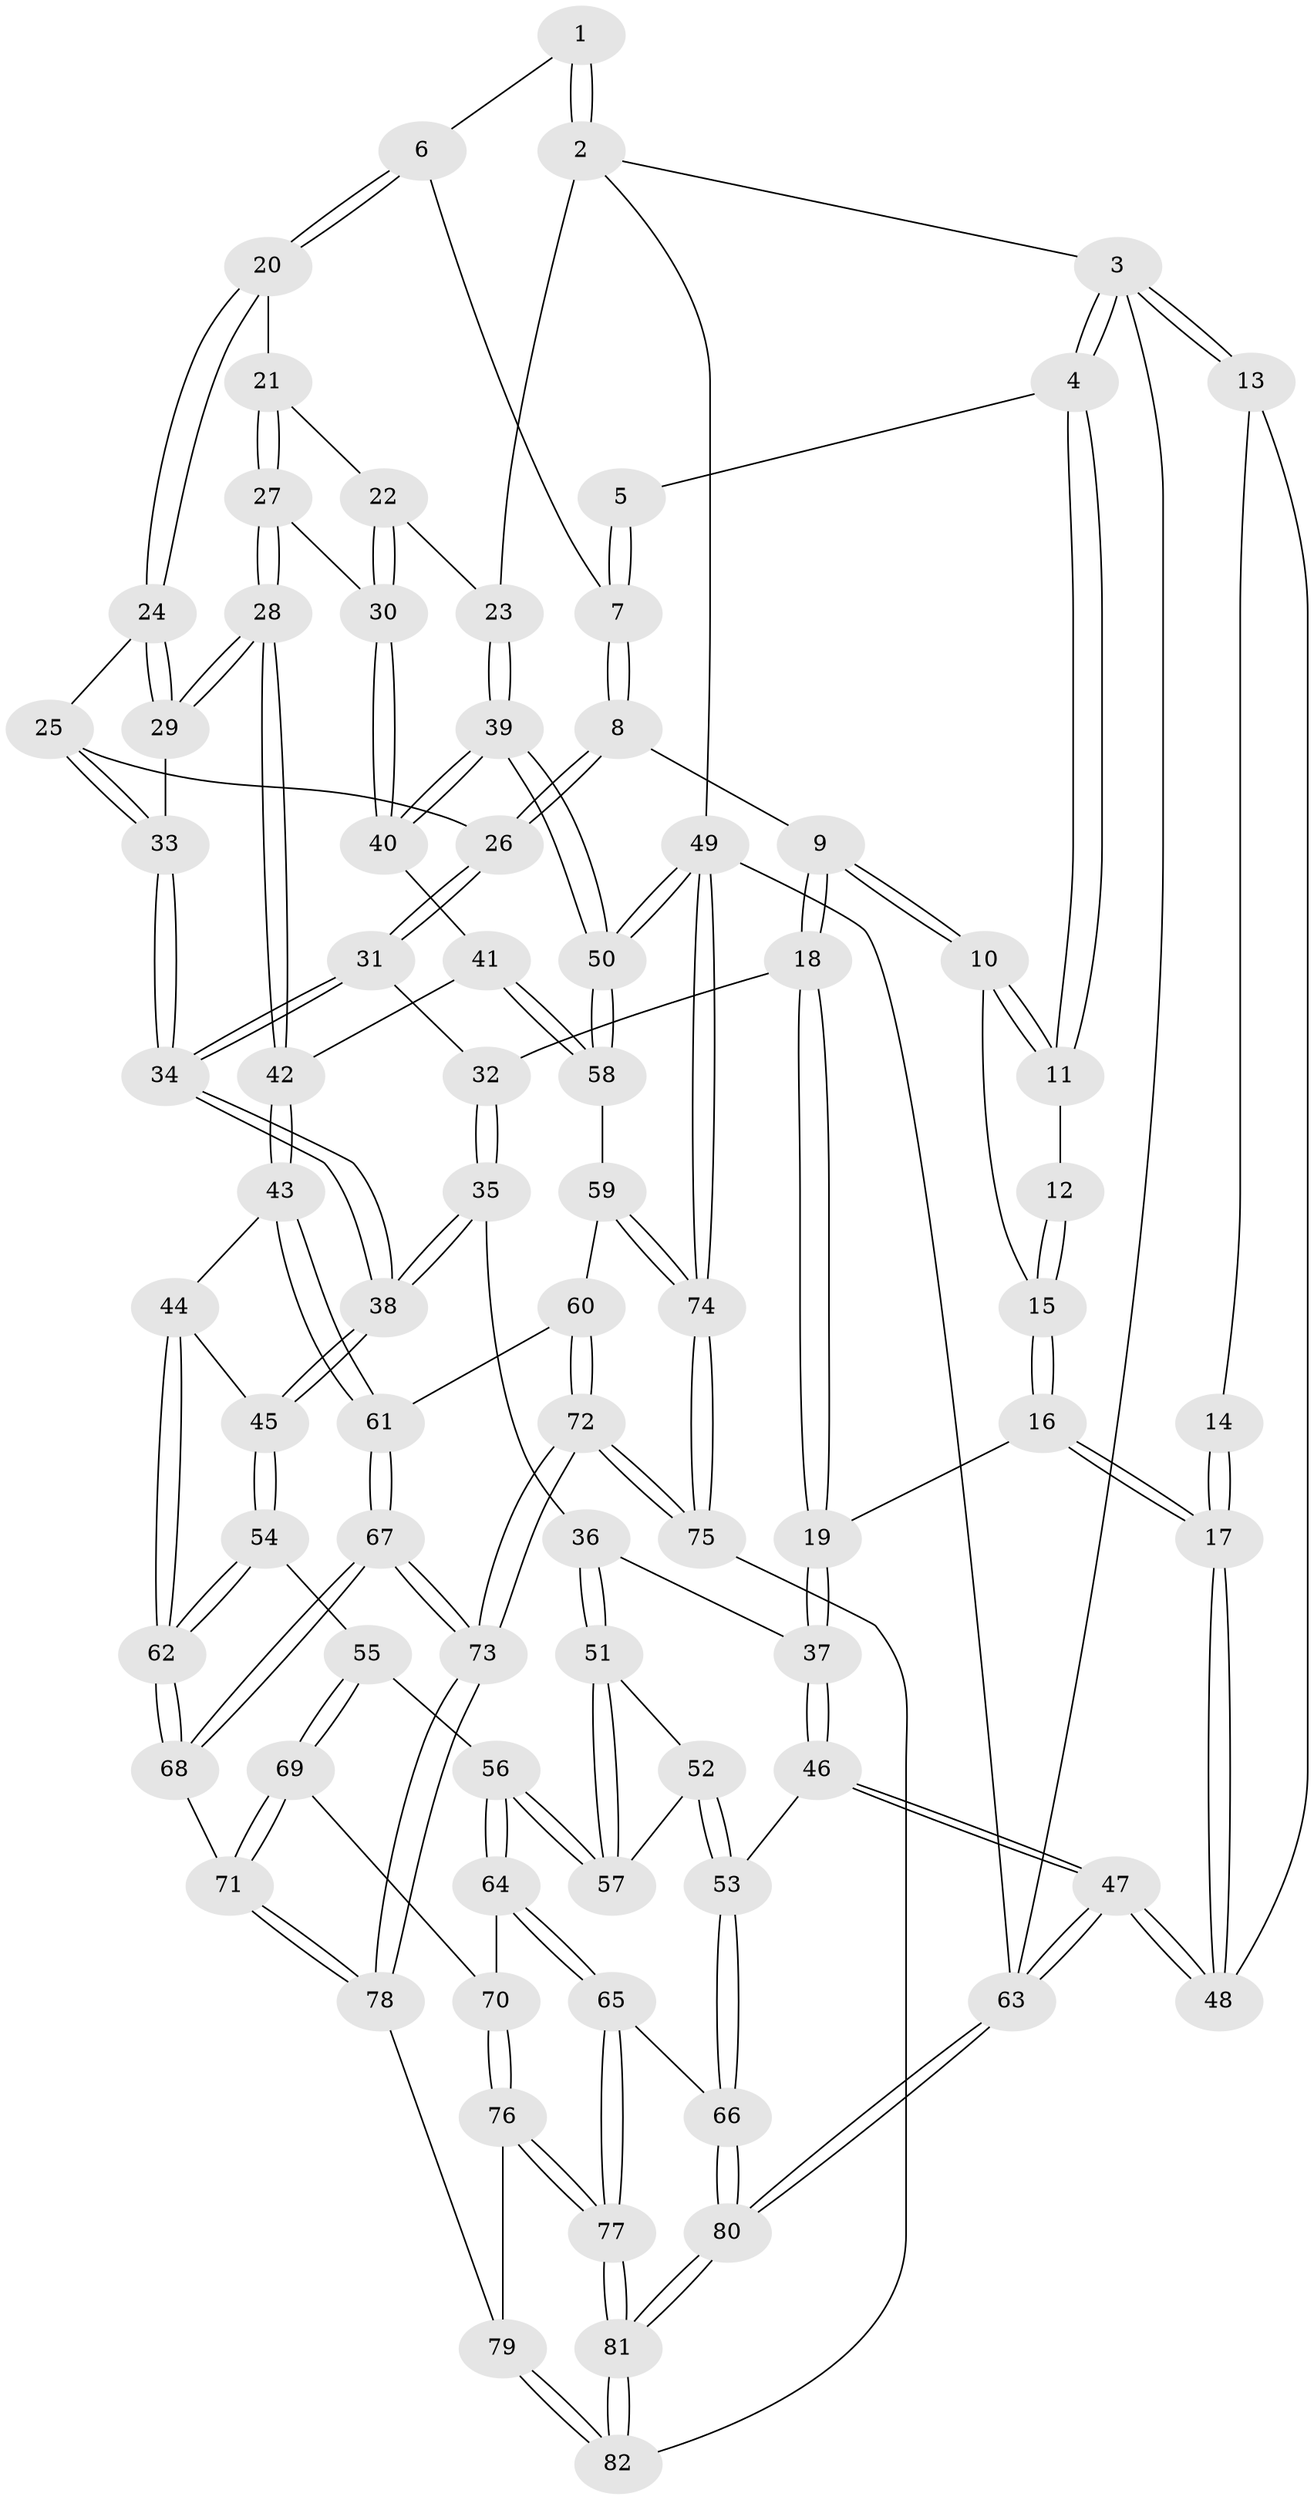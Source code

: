 // coarse degree distribution, {4: 0.43478260869565216, 6: 0.08695652173913043, 3: 0.2826086956521739, 5: 0.1956521739130435}
// Generated by graph-tools (version 1.1) at 2025/24/03/03/25 07:24:33]
// undirected, 82 vertices, 202 edges
graph export_dot {
graph [start="1"]
  node [color=gray90,style=filled];
  1 [pos="+0.6080595005974353+0"];
  2 [pos="+1+0"];
  3 [pos="+0+0"];
  4 [pos="+0.2525546937359091+0"];
  5 [pos="+0.5915789386349088+0"];
  6 [pos="+0.6362407401930784+0.17236304520715318"];
  7 [pos="+0.49759543982967724+0.18084060275261712"];
  8 [pos="+0.4395329038477154+0.19138381174603517"];
  9 [pos="+0.37382439615887625+0.15967506382215646"];
  10 [pos="+0.3205732952156821+0.0918444638111338"];
  11 [pos="+0.2587998173342023+0"];
  12 [pos="+0.07903300741111785+0.11927759429900212"];
  13 [pos="+0+0"];
  14 [pos="+0.04643594001394125+0.1260812117978202"];
  15 [pos="+0.11817155144909572+0.23945796275632855"];
  16 [pos="+0.023808010718141308+0.3798437739699313"];
  17 [pos="+0+0.38061696672021145"];
  18 [pos="+0.2733415025931187+0.32413675871710834"];
  19 [pos="+0.08314277268387049+0.40597824334316984"];
  20 [pos="+0.6743234482861299+0.18892771157461347"];
  21 [pos="+0.7270671806657333+0.18970636904141927"];
  22 [pos="+0.9487740932700914+0.10547635254165391"];
  23 [pos="+1+0"];
  24 [pos="+0.6321444642128047+0.33934760109505147"];
  25 [pos="+0.531162939994918+0.36928504462178435"];
  26 [pos="+0.45577744112730273+0.2949564155869189"];
  27 [pos="+0.7753800600409542+0.4442058969135137"];
  28 [pos="+0.7047409709464616+0.4999394997853544"];
  29 [pos="+0.6713874281852696+0.46982704347616044"];
  30 [pos="+0.8844570162827471+0.43191744247937197"];
  31 [pos="+0.4132674871349398+0.39740055446352773"];
  32 [pos="+0.31369879352125013+0.38372385920129"];
  33 [pos="+0.5443284544575093+0.43910927405989886"];
  34 [pos="+0.4273661873470409+0.5328293507024023"];
  35 [pos="+0.29450814382303764+0.5192141359176701"];
  36 [pos="+0.22332638276810307+0.5338079094620157"];
  37 [pos="+0.16429620232714362+0.49898544715692106"];
  38 [pos="+0.4250436095532766+0.5389059917492707"];
  39 [pos="+1+0.5344994533212354"];
  40 [pos="+0.9978862845576084+0.5225303526706988"];
  41 [pos="+0.9070465956378063+0.6041523128602923"];
  42 [pos="+0.7009609512350922+0.527796265706922"];
  43 [pos="+0.6689439231453094+0.6071808690577735"];
  44 [pos="+0.610396447764111+0.6085275357428073"];
  45 [pos="+0.44866130215025113+0.5864506981879143"];
  46 [pos="+0.011047736505309554+0.7815834787588202"];
  47 [pos="+0+0.7640465427276487"];
  48 [pos="+0+0.3984836350476591"];
  49 [pos="+1+1"];
  50 [pos="+1+1"];
  51 [pos="+0.2244255807280294+0.557625699573333"];
  52 [pos="+0.15311845861284581+0.6789457037818014"];
  53 [pos="+0.043699591309022845+0.791329624624888"];
  54 [pos="+0.4198690626196555+0.678740188783827"];
  55 [pos="+0.3869244835345903+0.7055024743994397"];
  56 [pos="+0.2822690620494329+0.7062654026502965"];
  57 [pos="+0.26876193392371145+0.6813635433131318"];
  58 [pos="+0.8569467910595705+0.7107533707312341"];
  59 [pos="+0.7990600682390055+0.7159657171498782"];
  60 [pos="+0.7145867252913317+0.6862610554246139"];
  61 [pos="+0.6937998641417573+0.665994891002223"];
  62 [pos="+0.5144580819408539+0.7632126272240849"];
  63 [pos="+0+1"];
  64 [pos="+0.2457057443063479+0.7524295199596496"];
  65 [pos="+0.15652183653995858+0.8211917583393757"];
  66 [pos="+0.06495103428869024+0.803217952219305"];
  67 [pos="+0.5470525777813373+0.805681634909327"];
  68 [pos="+0.5371128552525108+0.7975351813967577"];
  69 [pos="+0.38190713018619055+0.8121071559578729"];
  70 [pos="+0.3398292306960385+0.8280792201304489"];
  71 [pos="+0.3976025740754485+0.8304935159220512"];
  72 [pos="+0.6415345117622011+1"];
  73 [pos="+0.6076001705546646+1"];
  74 [pos="+0.7587818882833132+1"];
  75 [pos="+0.695088470372656+1"];
  76 [pos="+0.2688054967686061+0.8958089530247106"];
  77 [pos="+0.22684274067814145+0.8940646397862526"];
  78 [pos="+0.41673013257061625+0.8940002173982671"];
  79 [pos="+0.3298340147708+0.9341118305294477"];
  80 [pos="+0.14772370098358975+1"];
  81 [pos="+0.1665119181307653+1"];
  82 [pos="+0.3948358459059287+1"];
  1 -- 2;
  1 -- 2;
  1 -- 6;
  2 -- 3;
  2 -- 23;
  2 -- 49;
  3 -- 4;
  3 -- 4;
  3 -- 13;
  3 -- 13;
  3 -- 63;
  4 -- 5;
  4 -- 11;
  4 -- 11;
  5 -- 7;
  5 -- 7;
  6 -- 7;
  6 -- 20;
  6 -- 20;
  7 -- 8;
  7 -- 8;
  8 -- 9;
  8 -- 26;
  8 -- 26;
  9 -- 10;
  9 -- 10;
  9 -- 18;
  9 -- 18;
  10 -- 11;
  10 -- 11;
  10 -- 15;
  11 -- 12;
  12 -- 15;
  12 -- 15;
  13 -- 14;
  13 -- 48;
  14 -- 17;
  14 -- 17;
  15 -- 16;
  15 -- 16;
  16 -- 17;
  16 -- 17;
  16 -- 19;
  17 -- 48;
  17 -- 48;
  18 -- 19;
  18 -- 19;
  18 -- 32;
  19 -- 37;
  19 -- 37;
  20 -- 21;
  20 -- 24;
  20 -- 24;
  21 -- 22;
  21 -- 27;
  21 -- 27;
  22 -- 23;
  22 -- 30;
  22 -- 30;
  23 -- 39;
  23 -- 39;
  24 -- 25;
  24 -- 29;
  24 -- 29;
  25 -- 26;
  25 -- 33;
  25 -- 33;
  26 -- 31;
  26 -- 31;
  27 -- 28;
  27 -- 28;
  27 -- 30;
  28 -- 29;
  28 -- 29;
  28 -- 42;
  28 -- 42;
  29 -- 33;
  30 -- 40;
  30 -- 40;
  31 -- 32;
  31 -- 34;
  31 -- 34;
  32 -- 35;
  32 -- 35;
  33 -- 34;
  33 -- 34;
  34 -- 38;
  34 -- 38;
  35 -- 36;
  35 -- 38;
  35 -- 38;
  36 -- 37;
  36 -- 51;
  36 -- 51;
  37 -- 46;
  37 -- 46;
  38 -- 45;
  38 -- 45;
  39 -- 40;
  39 -- 40;
  39 -- 50;
  39 -- 50;
  40 -- 41;
  41 -- 42;
  41 -- 58;
  41 -- 58;
  42 -- 43;
  42 -- 43;
  43 -- 44;
  43 -- 61;
  43 -- 61;
  44 -- 45;
  44 -- 62;
  44 -- 62;
  45 -- 54;
  45 -- 54;
  46 -- 47;
  46 -- 47;
  46 -- 53;
  47 -- 48;
  47 -- 48;
  47 -- 63;
  47 -- 63;
  49 -- 50;
  49 -- 50;
  49 -- 74;
  49 -- 74;
  49 -- 63;
  50 -- 58;
  50 -- 58;
  51 -- 52;
  51 -- 57;
  51 -- 57;
  52 -- 53;
  52 -- 53;
  52 -- 57;
  53 -- 66;
  53 -- 66;
  54 -- 55;
  54 -- 62;
  54 -- 62;
  55 -- 56;
  55 -- 69;
  55 -- 69;
  56 -- 57;
  56 -- 57;
  56 -- 64;
  56 -- 64;
  58 -- 59;
  59 -- 60;
  59 -- 74;
  59 -- 74;
  60 -- 61;
  60 -- 72;
  60 -- 72;
  61 -- 67;
  61 -- 67;
  62 -- 68;
  62 -- 68;
  63 -- 80;
  63 -- 80;
  64 -- 65;
  64 -- 65;
  64 -- 70;
  65 -- 66;
  65 -- 77;
  65 -- 77;
  66 -- 80;
  66 -- 80;
  67 -- 68;
  67 -- 68;
  67 -- 73;
  67 -- 73;
  68 -- 71;
  69 -- 70;
  69 -- 71;
  69 -- 71;
  70 -- 76;
  70 -- 76;
  71 -- 78;
  71 -- 78;
  72 -- 73;
  72 -- 73;
  72 -- 75;
  72 -- 75;
  73 -- 78;
  73 -- 78;
  74 -- 75;
  74 -- 75;
  75 -- 82;
  76 -- 77;
  76 -- 77;
  76 -- 79;
  77 -- 81;
  77 -- 81;
  78 -- 79;
  79 -- 82;
  79 -- 82;
  80 -- 81;
  80 -- 81;
  81 -- 82;
  81 -- 82;
}
